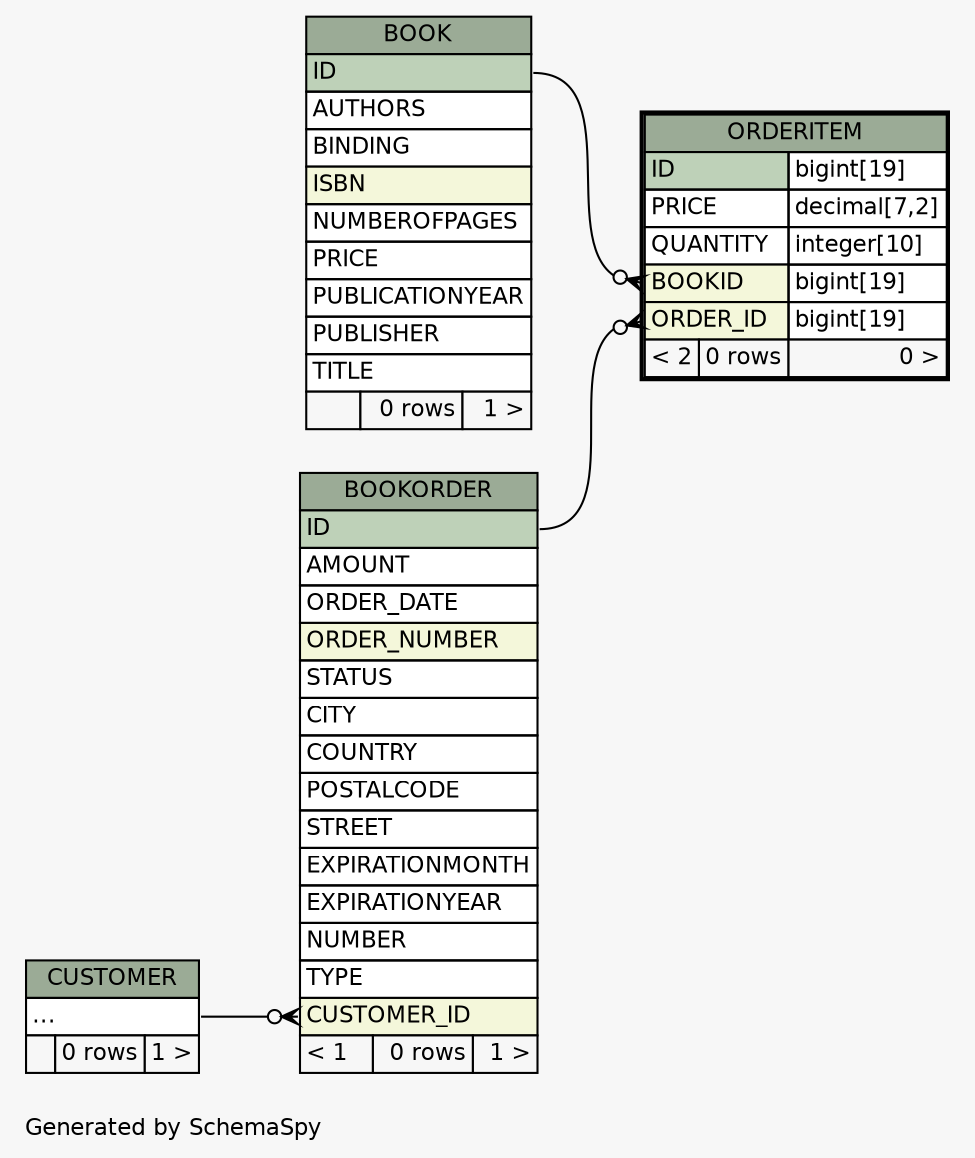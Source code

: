 // dot 2.28.0 on Windows 10 10.0
// SchemaSpy rev 590
digraph "twoDegreesRelationshipsDiagram" {
  graph [
    rankdir="RL"
    bgcolor="#f7f7f7"
    label="\nGenerated by SchemaSpy"
    labeljust="l"
    nodesep="0.18"
    ranksep="0.46"
    fontname="Helvetica"
    fontsize="11"
  ];
  node [
    fontname="Helvetica"
    fontsize="11"
    shape="plaintext"
  ];
  edge [
    arrowsize="0.8"
  ];
  "BOOKORDER":"CUSTOMER_ID":w -> "CUSTOMER":"elipses":e [arrowhead=none dir=back arrowtail=crowodot];
  "ORDERITEM":"BOOKID":w -> "BOOK":"ID":e [arrowhead=none dir=back arrowtail=crowodot];
  "ORDERITEM":"ORDER_ID":w -> "BOOKORDER":"ID":e [arrowhead=none dir=back arrowtail=crowodot];
  "BOOK" [
    label=<
    <TABLE BORDER="0" CELLBORDER="1" CELLSPACING="0" BGCOLOR="#ffffff">
      <TR><TD COLSPAN="3" BGCOLOR="#9bab96" ALIGN="CENTER">BOOK</TD></TR>
      <TR><TD PORT="ID" COLSPAN="3" BGCOLOR="#bed1b8" ALIGN="LEFT">ID</TD></TR>
      <TR><TD PORT="AUTHORS" COLSPAN="3" ALIGN="LEFT">AUTHORS</TD></TR>
      <TR><TD PORT="BINDING" COLSPAN="3" ALIGN="LEFT">BINDING</TD></TR>
      <TR><TD PORT="ISBN" COLSPAN="3" BGCOLOR="#f4f7da" ALIGN="LEFT">ISBN</TD></TR>
      <TR><TD PORT="NUMBEROFPAGES" COLSPAN="3" ALIGN="LEFT">NUMBEROFPAGES</TD></TR>
      <TR><TD PORT="PRICE" COLSPAN="3" ALIGN="LEFT">PRICE</TD></TR>
      <TR><TD PORT="PUBLICATIONYEAR" COLSPAN="3" ALIGN="LEFT">PUBLICATIONYEAR</TD></TR>
      <TR><TD PORT="PUBLISHER" COLSPAN="3" ALIGN="LEFT">PUBLISHER</TD></TR>
      <TR><TD PORT="TITLE" COLSPAN="3" ALIGN="LEFT">TITLE</TD></TR>
      <TR><TD ALIGN="LEFT" BGCOLOR="#f7f7f7">  </TD><TD ALIGN="RIGHT" BGCOLOR="#f7f7f7">0 rows</TD><TD ALIGN="RIGHT" BGCOLOR="#f7f7f7">1 &gt;</TD></TR>
    </TABLE>>
    URL="BOOK.html"
    tooltip="BOOK"
  ];
  "BOOKORDER" [
    label=<
    <TABLE BORDER="0" CELLBORDER="1" CELLSPACING="0" BGCOLOR="#ffffff">
      <TR><TD COLSPAN="3" BGCOLOR="#9bab96" ALIGN="CENTER">BOOKORDER</TD></TR>
      <TR><TD PORT="ID" COLSPAN="3" BGCOLOR="#bed1b8" ALIGN="LEFT">ID</TD></TR>
      <TR><TD PORT="AMOUNT" COLSPAN="3" ALIGN="LEFT">AMOUNT</TD></TR>
      <TR><TD PORT="ORDER_DATE" COLSPAN="3" ALIGN="LEFT">ORDER_DATE</TD></TR>
      <TR><TD PORT="ORDER_NUMBER" COLSPAN="3" BGCOLOR="#f4f7da" ALIGN="LEFT">ORDER_NUMBER</TD></TR>
      <TR><TD PORT="STATUS" COLSPAN="3" ALIGN="LEFT">STATUS</TD></TR>
      <TR><TD PORT="CITY" COLSPAN="3" ALIGN="LEFT">CITY</TD></TR>
      <TR><TD PORT="COUNTRY" COLSPAN="3" ALIGN="LEFT">COUNTRY</TD></TR>
      <TR><TD PORT="POSTALCODE" COLSPAN="3" ALIGN="LEFT">POSTALCODE</TD></TR>
      <TR><TD PORT="STREET" COLSPAN="3" ALIGN="LEFT">STREET</TD></TR>
      <TR><TD PORT="EXPIRATIONMONTH" COLSPAN="3" ALIGN="LEFT">EXPIRATIONMONTH</TD></TR>
      <TR><TD PORT="EXPIRATIONYEAR" COLSPAN="3" ALIGN="LEFT">EXPIRATIONYEAR</TD></TR>
      <TR><TD PORT="NUMBER" COLSPAN="3" ALIGN="LEFT">NUMBER</TD></TR>
      <TR><TD PORT="TYPE" COLSPAN="3" ALIGN="LEFT">TYPE</TD></TR>
      <TR><TD PORT="CUSTOMER_ID" COLSPAN="3" BGCOLOR="#f4f7da" ALIGN="LEFT">CUSTOMER_ID</TD></TR>
      <TR><TD ALIGN="LEFT" BGCOLOR="#f7f7f7">&lt; 1</TD><TD ALIGN="RIGHT" BGCOLOR="#f7f7f7">0 rows</TD><TD ALIGN="RIGHT" BGCOLOR="#f7f7f7">1 &gt;</TD></TR>
    </TABLE>>
    URL="BOOKORDER.html"
    tooltip="BOOKORDER"
  ];
  "CUSTOMER" [
    label=<
    <TABLE BORDER="0" CELLBORDER="1" CELLSPACING="0" BGCOLOR="#ffffff">
      <TR><TD COLSPAN="3" BGCOLOR="#9bab96" ALIGN="CENTER">CUSTOMER</TD></TR>
      <TR><TD PORT="elipses" COLSPAN="3" ALIGN="LEFT">...</TD></TR>
      <TR><TD ALIGN="LEFT" BGCOLOR="#f7f7f7">  </TD><TD ALIGN="RIGHT" BGCOLOR="#f7f7f7">0 rows</TD><TD ALIGN="RIGHT" BGCOLOR="#f7f7f7">1 &gt;</TD></TR>
    </TABLE>>
    URL="CUSTOMER.html"
    tooltip="CUSTOMER"
  ];
  "ORDERITEM" [
    label=<
    <TABLE BORDER="2" CELLBORDER="1" CELLSPACING="0" BGCOLOR="#ffffff">
      <TR><TD COLSPAN="3" BGCOLOR="#9bab96" ALIGN="CENTER">ORDERITEM</TD></TR>
      <TR><TD PORT="ID" COLSPAN="2" BGCOLOR="#bed1b8" ALIGN="LEFT">ID</TD><TD PORT="ID.type" ALIGN="LEFT">bigint[19]</TD></TR>
      <TR><TD PORT="PRICE" COLSPAN="2" ALIGN="LEFT">PRICE</TD><TD PORT="PRICE.type" ALIGN="LEFT">decimal[7,2]</TD></TR>
      <TR><TD PORT="QUANTITY" COLSPAN="2" ALIGN="LEFT">QUANTITY</TD><TD PORT="QUANTITY.type" ALIGN="LEFT">integer[10]</TD></TR>
      <TR><TD PORT="BOOKID" COLSPAN="2" BGCOLOR="#f4f7da" ALIGN="LEFT">BOOKID</TD><TD PORT="BOOKID.type" ALIGN="LEFT">bigint[19]</TD></TR>
      <TR><TD PORT="ORDER_ID" COLSPAN="2" BGCOLOR="#f4f7da" ALIGN="LEFT">ORDER_ID</TD><TD PORT="ORDER_ID.type" ALIGN="LEFT">bigint[19]</TD></TR>
      <TR><TD ALIGN="LEFT" BGCOLOR="#f7f7f7">&lt; 2</TD><TD ALIGN="RIGHT" BGCOLOR="#f7f7f7">0 rows</TD><TD ALIGN="RIGHT" BGCOLOR="#f7f7f7">0 &gt;</TD></TR>
    </TABLE>>
    URL="ORDERITEM.html"
    tooltip="ORDERITEM"
  ];
}

